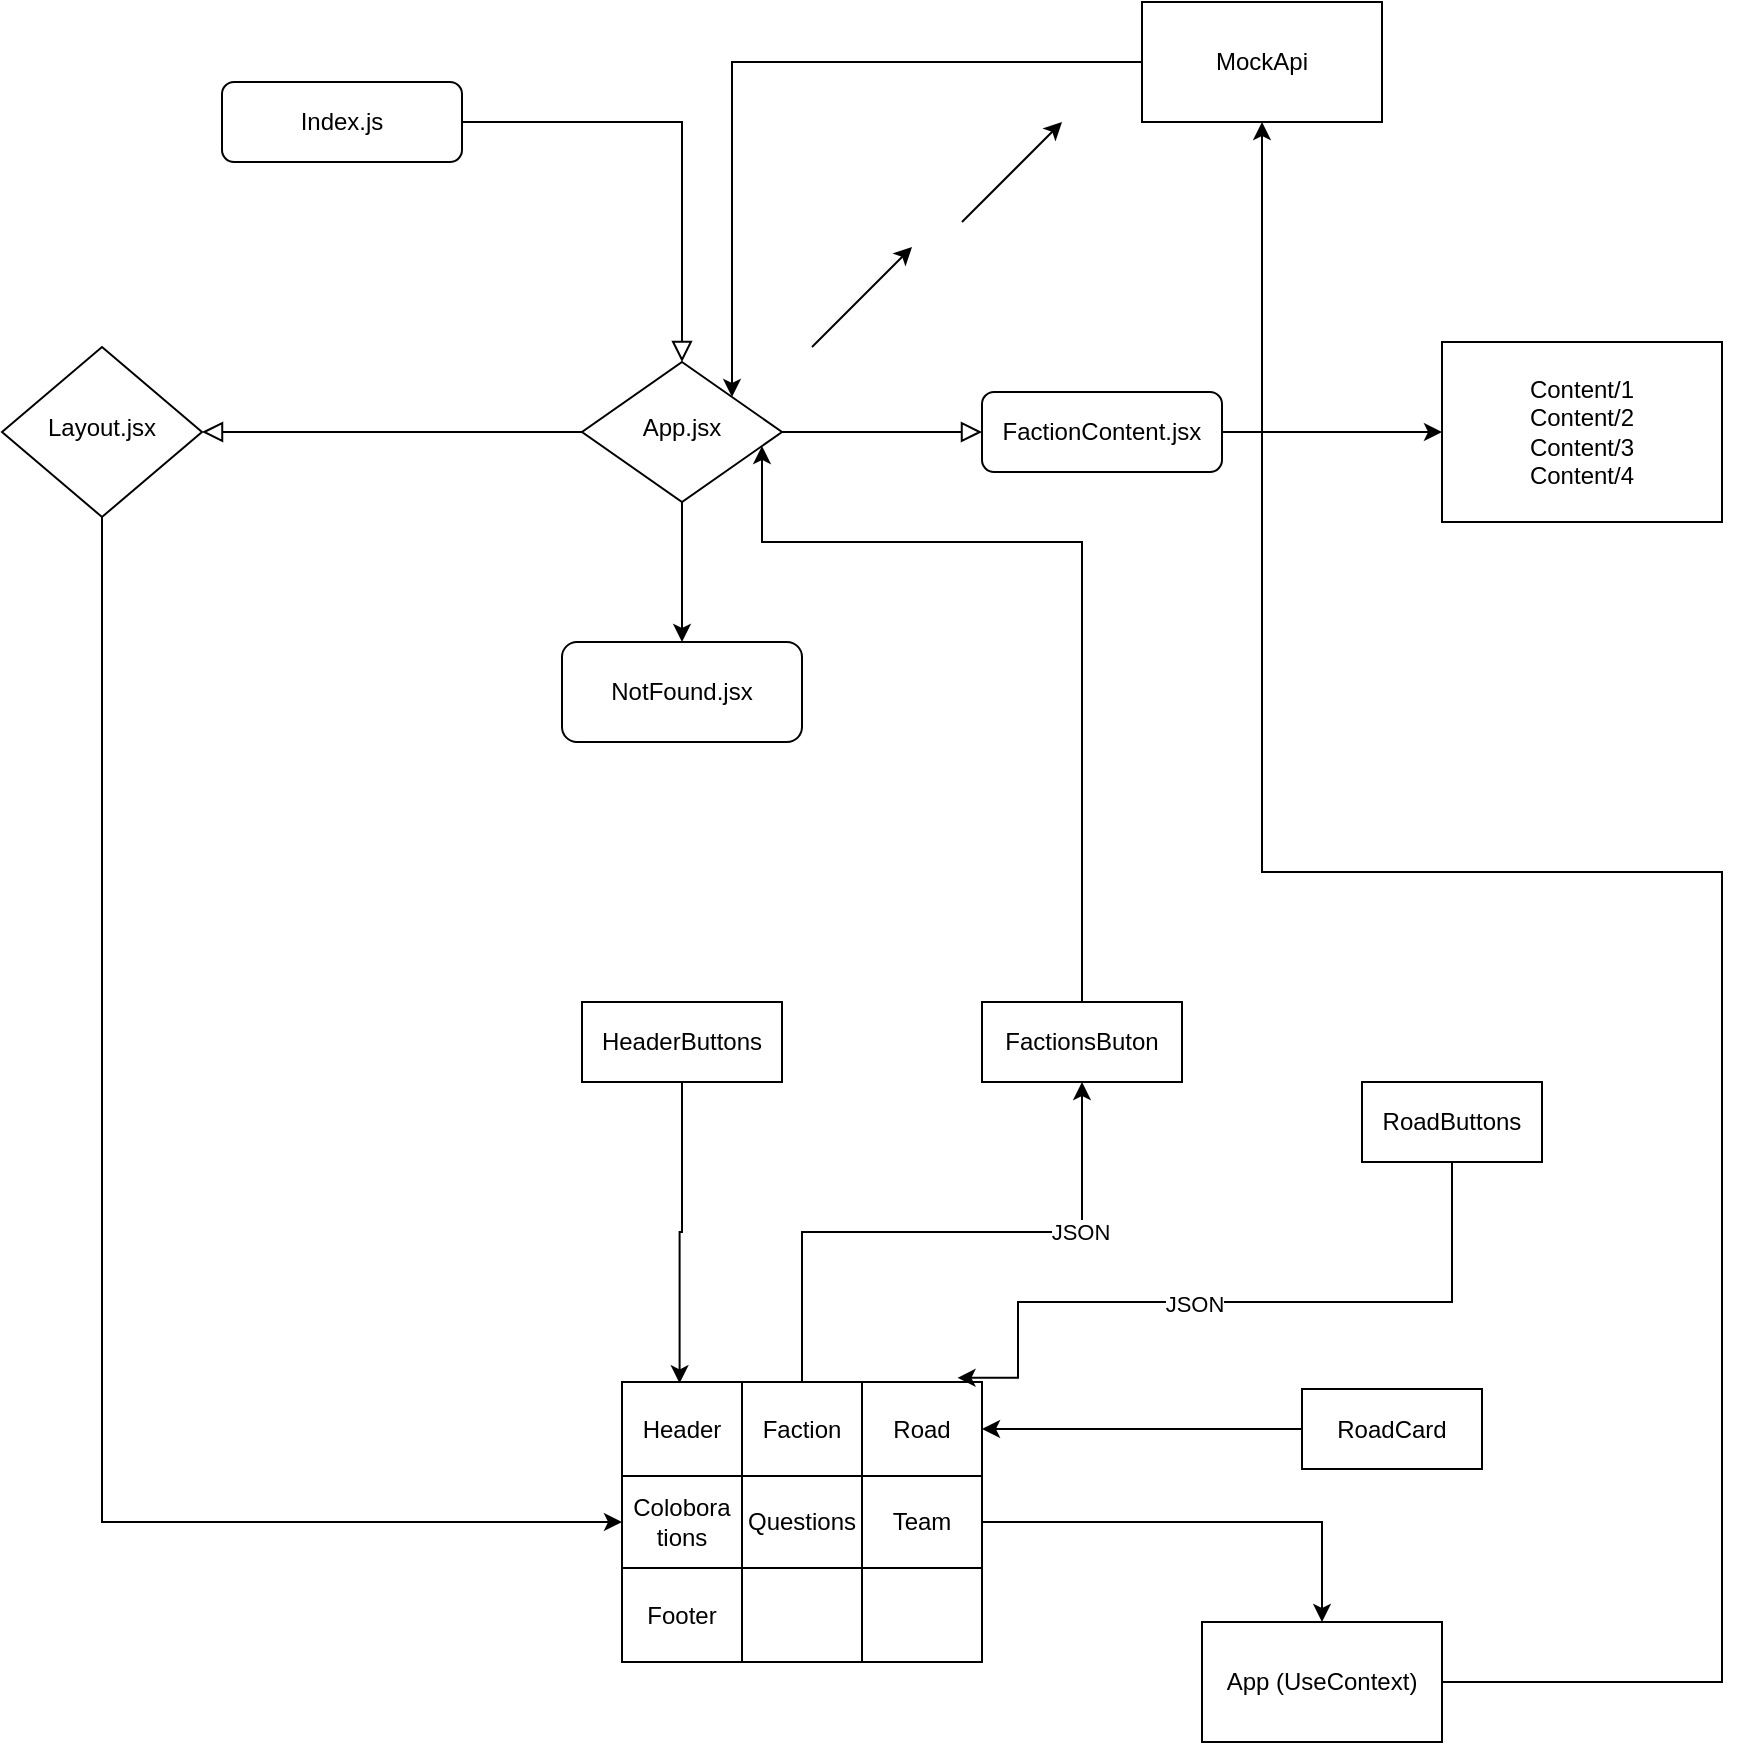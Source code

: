 <mxfile version="22.0.8" type="device">
  <diagram id="C5RBs43oDa-KdzZeNtuy" name="Page-1">
    <mxGraphModel dx="1304" dy="1893" grid="1" gridSize="10" guides="1" tooltips="1" connect="1" arrows="1" fold="1" page="1" pageScale="1" pageWidth="827" pageHeight="1169" math="0" shadow="0">
      <root>
        <mxCell id="WIyWlLk6GJQsqaUBKTNV-0" />
        <mxCell id="WIyWlLk6GJQsqaUBKTNV-1" parent="WIyWlLk6GJQsqaUBKTNV-0" />
        <mxCell id="WIyWlLk6GJQsqaUBKTNV-2" value="" style="rounded=0;html=1;jettySize=auto;orthogonalLoop=1;fontSize=11;endArrow=block;endFill=0;endSize=8;strokeWidth=1;shadow=0;labelBackgroundColor=none;edgeStyle=orthogonalEdgeStyle;" parent="WIyWlLk6GJQsqaUBKTNV-1" source="WIyWlLk6GJQsqaUBKTNV-3" target="WIyWlLk6GJQsqaUBKTNV-6" edge="1">
          <mxGeometry relative="1" as="geometry" />
        </mxCell>
        <mxCell id="WIyWlLk6GJQsqaUBKTNV-3" value="Index.js" style="rounded=1;whiteSpace=wrap;html=1;fontSize=12;glass=0;strokeWidth=1;shadow=0;" parent="WIyWlLk6GJQsqaUBKTNV-1" vertex="1">
          <mxGeometry x="160" y="30" width="120" height="40" as="geometry" />
        </mxCell>
        <mxCell id="WIyWlLk6GJQsqaUBKTNV-4" value="&lt;br&gt;" style="rounded=0;html=1;jettySize=auto;orthogonalLoop=1;fontSize=11;endArrow=block;endFill=0;endSize=8;strokeWidth=1;shadow=0;labelBackgroundColor=none;edgeStyle=orthogonalEdgeStyle;" parent="WIyWlLk6GJQsqaUBKTNV-1" source="WIyWlLk6GJQsqaUBKTNV-6" target="WIyWlLk6GJQsqaUBKTNV-10" edge="1">
          <mxGeometry y="20" relative="1" as="geometry">
            <mxPoint as="offset" />
          </mxGeometry>
        </mxCell>
        <mxCell id="WIyWlLk6GJQsqaUBKTNV-5" value="&lt;br&gt;" style="edgeStyle=orthogonalEdgeStyle;rounded=0;html=1;jettySize=auto;orthogonalLoop=1;fontSize=11;endArrow=block;endFill=0;endSize=8;strokeWidth=1;shadow=0;labelBackgroundColor=none;" parent="WIyWlLk6GJQsqaUBKTNV-1" source="WIyWlLk6GJQsqaUBKTNV-6" target="WIyWlLk6GJQsqaUBKTNV-7" edge="1">
          <mxGeometry y="10" relative="1" as="geometry">
            <mxPoint as="offset" />
          </mxGeometry>
        </mxCell>
        <mxCell id="zB138Swiljy7NOJhj6rI-2" style="edgeStyle=orthogonalEdgeStyle;rounded=0;orthogonalLoop=1;jettySize=auto;html=1;entryX=0.5;entryY=0;entryDx=0;entryDy=0;" edge="1" parent="WIyWlLk6GJQsqaUBKTNV-1" source="WIyWlLk6GJQsqaUBKTNV-6" target="WIyWlLk6GJQsqaUBKTNV-12">
          <mxGeometry relative="1" as="geometry" />
        </mxCell>
        <mxCell id="WIyWlLk6GJQsqaUBKTNV-6" value="App.jsx" style="rhombus;whiteSpace=wrap;html=1;shadow=0;fontFamily=Helvetica;fontSize=12;align=center;strokeWidth=1;spacing=6;spacingTop=-4;" parent="WIyWlLk6GJQsqaUBKTNV-1" vertex="1">
          <mxGeometry x="340" y="170" width="100" height="70" as="geometry" />
        </mxCell>
        <mxCell id="zB138Swiljy7NOJhj6rI-51" style="edgeStyle=orthogonalEdgeStyle;rounded=0;orthogonalLoop=1;jettySize=auto;html=1;entryX=0;entryY=0.5;entryDx=0;entryDy=0;" edge="1" parent="WIyWlLk6GJQsqaUBKTNV-1" source="WIyWlLk6GJQsqaUBKTNV-7" target="zB138Swiljy7NOJhj6rI-50">
          <mxGeometry relative="1" as="geometry" />
        </mxCell>
        <mxCell id="WIyWlLk6GJQsqaUBKTNV-7" value="FactionContent.jsx" style="rounded=1;whiteSpace=wrap;html=1;fontSize=12;glass=0;strokeWidth=1;shadow=0;" parent="WIyWlLk6GJQsqaUBKTNV-1" vertex="1">
          <mxGeometry x="540" y="185" width="120" height="40" as="geometry" />
        </mxCell>
        <mxCell id="zB138Swiljy7NOJhj6rI-38" style="edgeStyle=orthogonalEdgeStyle;rounded=0;orthogonalLoop=1;jettySize=auto;html=1;entryX=0;entryY=0.5;entryDx=0;entryDy=0;" edge="1" parent="WIyWlLk6GJQsqaUBKTNV-1" source="WIyWlLk6GJQsqaUBKTNV-10" target="zB138Swiljy7NOJhj6rI-11">
          <mxGeometry relative="1" as="geometry">
            <Array as="points">
              <mxPoint x="100" y="750" />
            </Array>
          </mxGeometry>
        </mxCell>
        <mxCell id="WIyWlLk6GJQsqaUBKTNV-10" value="Layout.jsx" style="rhombus;whiteSpace=wrap;html=1;shadow=0;fontFamily=Helvetica;fontSize=12;align=center;strokeWidth=1;spacing=6;spacingTop=-4;" parent="WIyWlLk6GJQsqaUBKTNV-1" vertex="1">
          <mxGeometry x="50" y="162.5" width="100" height="85" as="geometry" />
        </mxCell>
        <mxCell id="WIyWlLk6GJQsqaUBKTNV-12" value="NotFound.jsx" style="rounded=1;whiteSpace=wrap;html=1;fontSize=12;glass=0;strokeWidth=1;shadow=0;" parent="WIyWlLk6GJQsqaUBKTNV-1" vertex="1">
          <mxGeometry x="330" y="310" width="120" height="50" as="geometry" />
        </mxCell>
        <mxCell id="zB138Swiljy7NOJhj6rI-34" value="" style="edgeStyle=orthogonalEdgeStyle;rounded=0;orthogonalLoop=1;jettySize=auto;html=1;" edge="1" parent="WIyWlLk6GJQsqaUBKTNV-1" source="zB138Swiljy7NOJhj6rI-6" target="zB138Swiljy7NOJhj6rI-33">
          <mxGeometry relative="1" as="geometry" />
        </mxCell>
        <mxCell id="zB138Swiljy7NOJhj6rI-55" value="JSON" style="edgeLabel;html=1;align=center;verticalAlign=middle;resizable=0;points=[];" vertex="1" connectable="0" parent="zB138Swiljy7NOJhj6rI-34">
          <mxGeometry x="0.471" relative="1" as="geometry">
            <mxPoint as="offset" />
          </mxGeometry>
        </mxCell>
        <mxCell id="zB138Swiljy7NOJhj6rI-6" value="" style="childLayout=tableLayout;recursiveResize=0;shadow=0;fillColor=none;" vertex="1" parent="WIyWlLk6GJQsqaUBKTNV-1">
          <mxGeometry x="360" y="680" width="180" height="140" as="geometry" />
        </mxCell>
        <mxCell id="zB138Swiljy7NOJhj6rI-7" value="" style="shape=tableRow;horizontal=0;startSize=0;swimlaneHead=0;swimlaneBody=0;top=0;left=0;bottom=0;right=0;dropTarget=0;collapsible=0;recursiveResize=0;expand=0;fontStyle=0;fillColor=none;strokeColor=inherit;" vertex="1" parent="zB138Swiljy7NOJhj6rI-6">
          <mxGeometry width="180" height="47" as="geometry" />
        </mxCell>
        <mxCell id="zB138Swiljy7NOJhj6rI-8" value="Header" style="connectable=0;recursiveResize=0;strokeColor=inherit;fillColor=none;align=center;whiteSpace=wrap;html=1;" vertex="1" parent="zB138Swiljy7NOJhj6rI-7">
          <mxGeometry width="60" height="47" as="geometry">
            <mxRectangle width="60" height="47" as="alternateBounds" />
          </mxGeometry>
        </mxCell>
        <mxCell id="zB138Swiljy7NOJhj6rI-9" value="Faction" style="connectable=0;recursiveResize=0;strokeColor=inherit;fillColor=none;align=center;whiteSpace=wrap;html=1;" vertex="1" parent="zB138Swiljy7NOJhj6rI-7">
          <mxGeometry x="60" width="60" height="47" as="geometry">
            <mxRectangle width="60" height="47" as="alternateBounds" />
          </mxGeometry>
        </mxCell>
        <mxCell id="zB138Swiljy7NOJhj6rI-10" value="Road" style="connectable=0;recursiveResize=0;strokeColor=inherit;fillColor=none;align=center;whiteSpace=wrap;html=1;" vertex="1" parent="zB138Swiljy7NOJhj6rI-7">
          <mxGeometry x="120" width="60" height="47" as="geometry">
            <mxRectangle width="60" height="47" as="alternateBounds" />
          </mxGeometry>
        </mxCell>
        <mxCell id="zB138Swiljy7NOJhj6rI-11" style="shape=tableRow;horizontal=0;startSize=0;swimlaneHead=0;swimlaneBody=0;top=0;left=0;bottom=0;right=0;dropTarget=0;collapsible=0;recursiveResize=0;expand=0;fontStyle=0;fillColor=none;strokeColor=inherit;" vertex="1" parent="zB138Swiljy7NOJhj6rI-6">
          <mxGeometry y="47" width="180" height="46" as="geometry" />
        </mxCell>
        <mxCell id="zB138Swiljy7NOJhj6rI-12" value="Colobora&lt;br&gt;tions" style="connectable=0;recursiveResize=0;strokeColor=inherit;fillColor=none;align=center;whiteSpace=wrap;html=1;" vertex="1" parent="zB138Swiljy7NOJhj6rI-11">
          <mxGeometry width="60" height="46" as="geometry">
            <mxRectangle width="60" height="46" as="alternateBounds" />
          </mxGeometry>
        </mxCell>
        <mxCell id="zB138Swiljy7NOJhj6rI-13" value="Questions" style="connectable=0;recursiveResize=0;strokeColor=inherit;fillColor=none;align=center;whiteSpace=wrap;html=1;" vertex="1" parent="zB138Swiljy7NOJhj6rI-11">
          <mxGeometry x="60" width="60" height="46" as="geometry">
            <mxRectangle width="60" height="46" as="alternateBounds" />
          </mxGeometry>
        </mxCell>
        <mxCell id="zB138Swiljy7NOJhj6rI-14" value="Team" style="connectable=0;recursiveResize=0;strokeColor=inherit;fillColor=none;align=center;whiteSpace=wrap;html=1;" vertex="1" parent="zB138Swiljy7NOJhj6rI-11">
          <mxGeometry x="120" width="60" height="46" as="geometry">
            <mxRectangle width="60" height="46" as="alternateBounds" />
          </mxGeometry>
        </mxCell>
        <mxCell id="zB138Swiljy7NOJhj6rI-15" style="shape=tableRow;horizontal=0;startSize=0;swimlaneHead=0;swimlaneBody=0;top=0;left=0;bottom=0;right=0;dropTarget=0;collapsible=0;recursiveResize=0;expand=0;fontStyle=0;fillColor=none;strokeColor=inherit;" vertex="1" parent="zB138Swiljy7NOJhj6rI-6">
          <mxGeometry y="93" width="180" height="47" as="geometry" />
        </mxCell>
        <mxCell id="zB138Swiljy7NOJhj6rI-16" value="Footer" style="connectable=0;recursiveResize=0;strokeColor=inherit;fillColor=none;align=center;whiteSpace=wrap;html=1;" vertex="1" parent="zB138Swiljy7NOJhj6rI-15">
          <mxGeometry width="60" height="47" as="geometry">
            <mxRectangle width="60" height="47" as="alternateBounds" />
          </mxGeometry>
        </mxCell>
        <mxCell id="zB138Swiljy7NOJhj6rI-17" value="" style="connectable=0;recursiveResize=0;strokeColor=inherit;fillColor=none;align=center;whiteSpace=wrap;html=1;" vertex="1" parent="zB138Swiljy7NOJhj6rI-15">
          <mxGeometry x="60" width="60" height="47" as="geometry">
            <mxRectangle width="60" height="47" as="alternateBounds" />
          </mxGeometry>
        </mxCell>
        <mxCell id="zB138Swiljy7NOJhj6rI-18" value="" style="connectable=0;recursiveResize=0;strokeColor=inherit;fillColor=none;align=center;whiteSpace=wrap;html=1;" vertex="1" parent="zB138Swiljy7NOJhj6rI-15">
          <mxGeometry x="120" width="60" height="47" as="geometry">
            <mxRectangle width="60" height="47" as="alternateBounds" />
          </mxGeometry>
        </mxCell>
        <mxCell id="zB138Swiljy7NOJhj6rI-43" style="edgeStyle=orthogonalEdgeStyle;rounded=0;orthogonalLoop=1;jettySize=auto;html=1;" edge="1" parent="WIyWlLk6GJQsqaUBKTNV-1" source="zB138Swiljy7NOJhj6rI-33" target="WIyWlLk6GJQsqaUBKTNV-6">
          <mxGeometry relative="1" as="geometry">
            <mxPoint x="430" y="250" as="targetPoint" />
            <Array as="points">
              <mxPoint x="590" y="260" />
              <mxPoint x="430" y="260" />
            </Array>
          </mxGeometry>
        </mxCell>
        <mxCell id="zB138Swiljy7NOJhj6rI-33" value="FactionsButon" style="rounded=0;whiteSpace=wrap;html=1;" vertex="1" parent="WIyWlLk6GJQsqaUBKTNV-1">
          <mxGeometry x="540" y="490" width="100" height="40" as="geometry" />
        </mxCell>
        <mxCell id="zB138Swiljy7NOJhj6rI-37" style="edgeStyle=orthogonalEdgeStyle;rounded=0;orthogonalLoop=1;jettySize=auto;html=1;exitX=0.5;exitY=1;exitDx=0;exitDy=0;" edge="1" parent="WIyWlLk6GJQsqaUBKTNV-1" source="WIyWlLk6GJQsqaUBKTNV-10" target="WIyWlLk6GJQsqaUBKTNV-10">
          <mxGeometry relative="1" as="geometry" />
        </mxCell>
        <mxCell id="zB138Swiljy7NOJhj6rI-39" value="HeaderButtons" style="rounded=0;whiteSpace=wrap;html=1;" vertex="1" parent="WIyWlLk6GJQsqaUBKTNV-1">
          <mxGeometry x="340" y="490" width="100" height="40" as="geometry" />
        </mxCell>
        <mxCell id="zB138Swiljy7NOJhj6rI-42" style="edgeStyle=orthogonalEdgeStyle;rounded=0;orthogonalLoop=1;jettySize=auto;html=1;entryX=1;entryY=0.5;entryDx=0;entryDy=0;" edge="1" parent="WIyWlLk6GJQsqaUBKTNV-1" source="zB138Swiljy7NOJhj6rI-41" target="zB138Swiljy7NOJhj6rI-7">
          <mxGeometry relative="1" as="geometry" />
        </mxCell>
        <mxCell id="zB138Swiljy7NOJhj6rI-41" value="RoadCard" style="rounded=0;whiteSpace=wrap;html=1;" vertex="1" parent="WIyWlLk6GJQsqaUBKTNV-1">
          <mxGeometry x="700" y="683.5" width="90" height="40" as="geometry" />
        </mxCell>
        <mxCell id="zB138Swiljy7NOJhj6rI-46" style="edgeStyle=orthogonalEdgeStyle;rounded=0;orthogonalLoop=1;jettySize=auto;html=1;entryX=1;entryY=0;entryDx=0;entryDy=0;" edge="1" parent="WIyWlLk6GJQsqaUBKTNV-1" source="zB138Swiljy7NOJhj6rI-45" target="WIyWlLk6GJQsqaUBKTNV-6">
          <mxGeometry relative="1" as="geometry">
            <mxPoint x="440" y="160" as="targetPoint" />
          </mxGeometry>
        </mxCell>
        <mxCell id="zB138Swiljy7NOJhj6rI-45" value="MockApi" style="rounded=0;whiteSpace=wrap;html=1;" vertex="1" parent="WIyWlLk6GJQsqaUBKTNV-1">
          <mxGeometry x="620" y="-10" width="120" height="60" as="geometry" />
        </mxCell>
        <mxCell id="zB138Swiljy7NOJhj6rI-48" value="" style="endArrow=classic;html=1;rounded=0;" edge="1" parent="WIyWlLk6GJQsqaUBKTNV-1">
          <mxGeometry width="50" height="50" relative="1" as="geometry">
            <mxPoint x="455" y="162.5" as="sourcePoint" />
            <mxPoint x="505" y="112.5" as="targetPoint" />
          </mxGeometry>
        </mxCell>
        <mxCell id="zB138Swiljy7NOJhj6rI-49" value="" style="endArrow=classic;html=1;rounded=0;" edge="1" parent="WIyWlLk6GJQsqaUBKTNV-1">
          <mxGeometry width="50" height="50" relative="1" as="geometry">
            <mxPoint x="530" y="100" as="sourcePoint" />
            <mxPoint x="580" y="50" as="targetPoint" />
          </mxGeometry>
        </mxCell>
        <mxCell id="zB138Swiljy7NOJhj6rI-50" value="Content/1&lt;br&gt;Content/2&lt;br&gt;Content/3&lt;br&gt;Content/4" style="rounded=0;whiteSpace=wrap;html=1;" vertex="1" parent="WIyWlLk6GJQsqaUBKTNV-1">
          <mxGeometry x="770" y="160" width="140" height="90" as="geometry" />
        </mxCell>
        <mxCell id="zB138Swiljy7NOJhj6rI-56" style="edgeStyle=orthogonalEdgeStyle;rounded=0;orthogonalLoop=1;jettySize=auto;html=1;entryX=0.5;entryY=1;entryDx=0;entryDy=0;" edge="1" parent="WIyWlLk6GJQsqaUBKTNV-1" source="zB138Swiljy7NOJhj6rI-53" target="zB138Swiljy7NOJhj6rI-45">
          <mxGeometry relative="1" as="geometry">
            <mxPoint x="940" y="110" as="targetPoint" />
            <Array as="points">
              <mxPoint x="910" y="830" />
              <mxPoint x="910" y="425" />
              <mxPoint x="680" y="425" />
            </Array>
          </mxGeometry>
        </mxCell>
        <mxCell id="zB138Swiljy7NOJhj6rI-53" value="App (UseContext)" style="rounded=0;whiteSpace=wrap;html=1;" vertex="1" parent="WIyWlLk6GJQsqaUBKTNV-1">
          <mxGeometry x="650" y="800" width="120" height="60" as="geometry" />
        </mxCell>
        <mxCell id="zB138Swiljy7NOJhj6rI-54" style="edgeStyle=orthogonalEdgeStyle;rounded=0;orthogonalLoop=1;jettySize=auto;html=1;entryX=0.5;entryY=0;entryDx=0;entryDy=0;" edge="1" parent="WIyWlLk6GJQsqaUBKTNV-1" source="zB138Swiljy7NOJhj6rI-11" target="zB138Swiljy7NOJhj6rI-53">
          <mxGeometry relative="1" as="geometry" />
        </mxCell>
        <mxCell id="zB138Swiljy7NOJhj6rI-57" value="RoadButtons&lt;br&gt;" style="rounded=0;whiteSpace=wrap;html=1;" vertex="1" parent="WIyWlLk6GJQsqaUBKTNV-1">
          <mxGeometry x="730" y="530" width="90" height="40" as="geometry" />
        </mxCell>
        <mxCell id="zB138Swiljy7NOJhj6rI-58" style="edgeStyle=orthogonalEdgeStyle;rounded=0;orthogonalLoop=1;jettySize=auto;html=1;entryX=0.932;entryY=-0.044;entryDx=0;entryDy=0;entryPerimeter=0;" edge="1" parent="WIyWlLk6GJQsqaUBKTNV-1" source="zB138Swiljy7NOJhj6rI-57" target="zB138Swiljy7NOJhj6rI-7">
          <mxGeometry relative="1" as="geometry">
            <Array as="points">
              <mxPoint x="775" y="640" />
              <mxPoint x="558" y="640" />
            </Array>
          </mxGeometry>
        </mxCell>
        <mxCell id="zB138Swiljy7NOJhj6rI-59" value="JSON" style="edgeLabel;html=1;align=center;verticalAlign=middle;resizable=0;points=[];" vertex="1" connectable="0" parent="zB138Swiljy7NOJhj6rI-58">
          <mxGeometry x="0.123" y="1" relative="1" as="geometry">
            <mxPoint as="offset" />
          </mxGeometry>
        </mxCell>
        <mxCell id="zB138Swiljy7NOJhj6rI-60" style="edgeStyle=orthogonalEdgeStyle;rounded=0;orthogonalLoop=1;jettySize=auto;html=1;entryX=0.16;entryY=0.014;entryDx=0;entryDy=0;entryPerimeter=0;" edge="1" parent="WIyWlLk6GJQsqaUBKTNV-1" source="zB138Swiljy7NOJhj6rI-39" target="zB138Swiljy7NOJhj6rI-7">
          <mxGeometry relative="1" as="geometry" />
        </mxCell>
      </root>
    </mxGraphModel>
  </diagram>
</mxfile>
